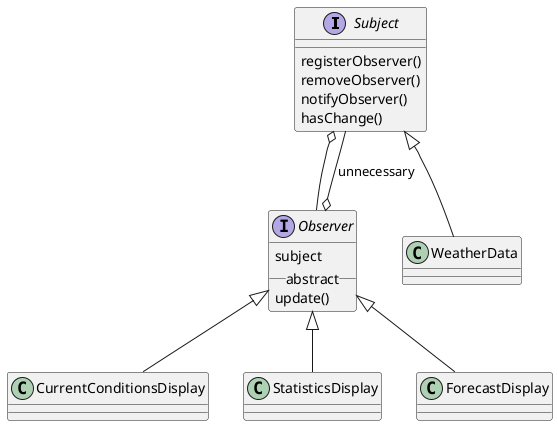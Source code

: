 @startuml

interface Subject{
    registerObserver()
    removeObserver()
    notifyObserver()
    hasChange()
}

interface Observer{
    subject
    __ abstract __
    update()
}

Subject <|-- WeatherData

Observer <|-- CurrentConditionsDisplay
Observer <|-- StatisticsDisplay
Observer <|-- ForecastDisplay

Subject o-- Observer
Observer o-- Subject : unnecessary

@enduml
